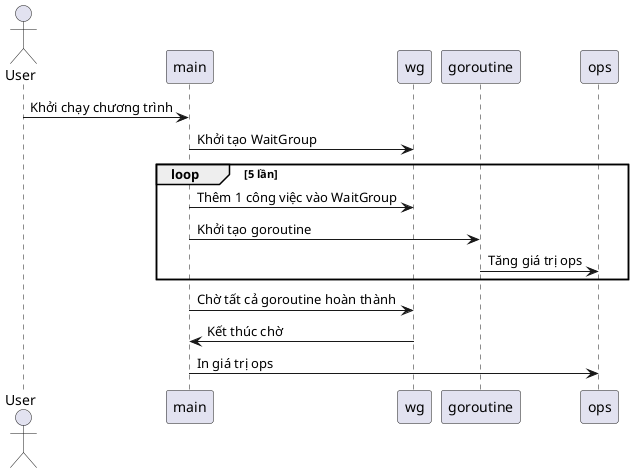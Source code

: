 @startuml
actor User
participant main
participant wg
participant goroutine
participant ops

User -> main: Khởi chạy chương trình
main -> wg: Khởi tạo WaitGroup
loop 5 lần
	main -> wg: Thêm 1 công việc vào WaitGroup
	main -> goroutine: Khởi tạo goroutine
	goroutine -> ops: Tăng giá trị ops
end
main -> wg: Chờ tất cả goroutine hoàn thành
wg -> main: Kết thúc chờ
main -> ops: In giá trị ops
@enduml
